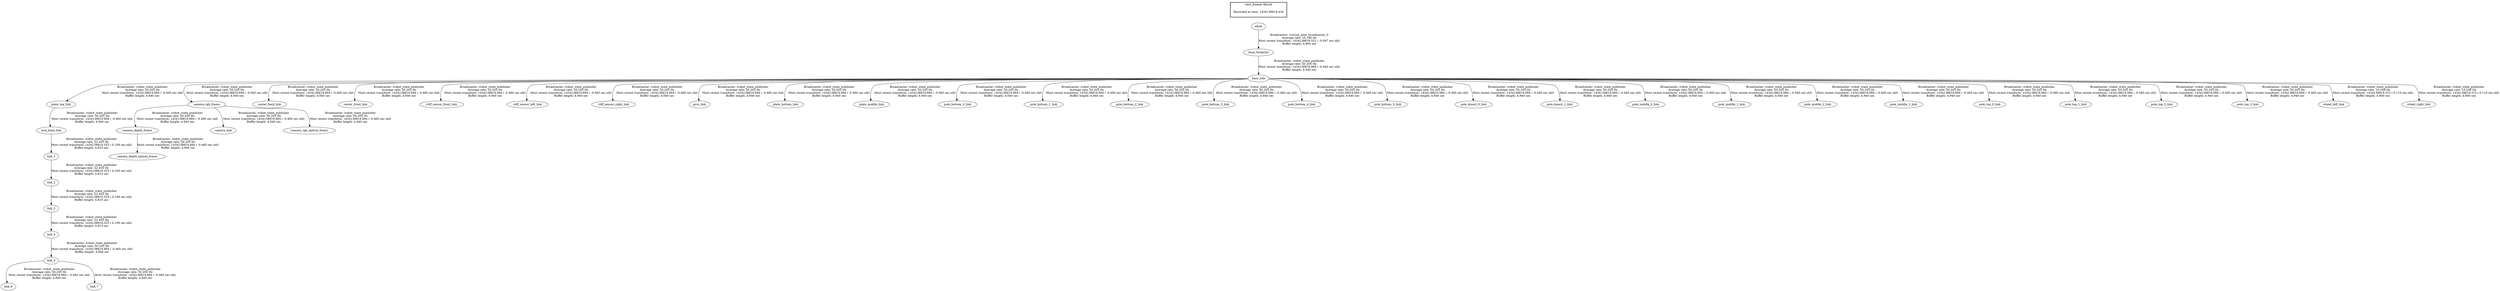 digraph G {
"plate_top_link" -> "arm_base_link"[label="Broadcaster: /robot_state_publisher\nAverage rate: 50.205 Hz\nMost recent transform: 1434138819.894 ( -0.460 sec old)\nBuffer length: 4.940 sec\n"];
"base_link" -> "plate_top_link"[label="Broadcaster: /robot_state_publisher\nAverage rate: 50.205 Hz\nMost recent transform: 1434138819.894 ( -0.460 sec old)\nBuffer length: 4.940 sec\n"];
"base_footprint" -> "base_link"[label="Broadcaster: /robot_state_publisher\nAverage rate: 50.205 Hz\nMost recent transform: 1434138819.894 ( -0.460 sec old)\nBuffer length: 4.940 sec\n"];
"odom" -> "base_footprint"[label="Broadcaster: /virtual_joint_broadcaster_0\nAverage rate: 10.196 Hz\nMost recent transform: 1434138819.531 ( -0.097 sec old)\nBuffer length: 4.904 sec\n"];
"camera_rgb_frame" -> "camera_depth_frame"[label="Broadcaster: /robot_state_publisher\nAverage rate: 50.205 Hz\nMost recent transform: 1434138819.894 ( -0.460 sec old)\nBuffer length: 4.940 sec\n"];
"base_link" -> "camera_rgb_frame"[label="Broadcaster: /robot_state_publisher\nAverage rate: 50.205 Hz\nMost recent transform: 1434138819.894 ( -0.460 sec old)\nBuffer length: 4.940 sec\n"];
"camera_depth_frame" -> "camera_depth_optical_frame"[label="Broadcaster: /robot_state_publisher\nAverage rate: 50.205 Hz\nMost recent transform: 1434138819.894 ( -0.460 sec old)\nBuffer length: 4.940 sec\n"];
"camera_rgb_frame" -> "camera_link"[label="Broadcaster: /robot_state_publisher\nAverage rate: 50.205 Hz\nMost recent transform: 1434138819.894 ( -0.460 sec old)\nBuffer length: 4.940 sec\n"];
"camera_rgb_frame" -> "camera_rgb_optical_frame"[label="Broadcaster: /robot_state_publisher\nAverage rate: 50.205 Hz\nMost recent transform: 1434138819.894 ( -0.460 sec old)\nBuffer length: 4.940 sec\n"];
"base_link" -> "caster_back_link"[label="Broadcaster: /robot_state_publisher\nAverage rate: 50.205 Hz\nMost recent transform: 1434138819.894 ( -0.460 sec old)\nBuffer length: 4.940 sec\n"];
"base_link" -> "caster_front_link"[label="Broadcaster: /robot_state_publisher\nAverage rate: 50.205 Hz\nMost recent transform: 1434138819.894 ( -0.460 sec old)\nBuffer length: 4.940 sec\n"];
"base_link" -> "cliff_sensor_front_link"[label="Broadcaster: /robot_state_publisher\nAverage rate: 50.205 Hz\nMost recent transform: 1434138819.894 ( -0.460 sec old)\nBuffer length: 4.940 sec\n"];
"base_link" -> "cliff_sensor_left_link"[label="Broadcaster: /robot_state_publisher\nAverage rate: 50.205 Hz\nMost recent transform: 1434138819.894 ( -0.460 sec old)\nBuffer length: 4.940 sec\n"];
"base_link" -> "cliff_sensor_right_link"[label="Broadcaster: /robot_state_publisher\nAverage rate: 50.205 Hz\nMost recent transform: 1434138819.894 ( -0.460 sec old)\nBuffer length: 4.940 sec\n"];
"base_link" -> "gyro_link"[label="Broadcaster: /robot_state_publisher\nAverage rate: 50.205 Hz\nMost recent transform: 1434138819.894 ( -0.460 sec old)\nBuffer length: 4.940 sec\n"];
"link_4" -> "link_5"[label="Broadcaster: /robot_state_publisher\nAverage rate: 50.205 Hz\nMost recent transform: 1434138819.894 ( -0.460 sec old)\nBuffer length: 4.940 sec\n"];
"link_3" -> "link_4"[label="Broadcaster: /robot_state_publisher\nAverage rate: 22.455 Hz\nMost recent transform: 1434138819.325 ( 0.109 sec old)\nBuffer length: 4.810 sec\n"];
"link_5" -> "link_6"[label="Broadcaster: /robot_state_publisher\nAverage rate: 50.205 Hz\nMost recent transform: 1434138819.894 ( -0.460 sec old)\nBuffer length: 4.940 sec\n"];
"link_5" -> "link_7"[label="Broadcaster: /robot_state_publisher\nAverage rate: 50.205 Hz\nMost recent transform: 1434138819.894 ( -0.460 sec old)\nBuffer length: 4.940 sec\n"];
"base_link" -> "plate_bottom_link"[label="Broadcaster: /robot_state_publisher\nAverage rate: 50.205 Hz\nMost recent transform: 1434138819.894 ( -0.460 sec old)\nBuffer length: 4.940 sec\n"];
"base_link" -> "plate_middle_link"[label="Broadcaster: /robot_state_publisher\nAverage rate: 50.205 Hz\nMost recent transform: 1434138819.894 ( -0.460 sec old)\nBuffer length: 4.940 sec\n"];
"base_link" -> "pole_bottom_0_link"[label="Broadcaster: /robot_state_publisher\nAverage rate: 50.205 Hz\nMost recent transform: 1434138819.894 ( -0.460 sec old)\nBuffer length: 4.940 sec\n"];
"base_link" -> "pole_bottom_1_link"[label="Broadcaster: /robot_state_publisher\nAverage rate: 50.205 Hz\nMost recent transform: 1434138819.894 ( -0.460 sec old)\nBuffer length: 4.940 sec\n"];
"base_link" -> "pole_bottom_2_link"[label="Broadcaster: /robot_state_publisher\nAverage rate: 50.205 Hz\nMost recent transform: 1434138819.894 ( -0.460 sec old)\nBuffer length: 4.940 sec\n"];
"base_link" -> "pole_bottom_3_link"[label="Broadcaster: /robot_state_publisher\nAverage rate: 50.205 Hz\nMost recent transform: 1434138819.894 ( -0.460 sec old)\nBuffer length: 4.940 sec\n"];
"base_link" -> "pole_bottom_4_link"[label="Broadcaster: /robot_state_publisher\nAverage rate: 50.205 Hz\nMost recent transform: 1434138819.894 ( -0.460 sec old)\nBuffer length: 4.940 sec\n"];
"base_link" -> "pole_bottom_5_link"[label="Broadcaster: /robot_state_publisher\nAverage rate: 50.205 Hz\nMost recent transform: 1434138819.894 ( -0.460 sec old)\nBuffer length: 4.940 sec\n"];
"base_link" -> "pole_kinect_0_link"[label="Broadcaster: /robot_state_publisher\nAverage rate: 50.205 Hz\nMost recent transform: 1434138819.894 ( -0.460 sec old)\nBuffer length: 4.940 sec\n"];
"base_link" -> "pole_kinect_1_link"[label="Broadcaster: /robot_state_publisher\nAverage rate: 50.205 Hz\nMost recent transform: 1434138819.894 ( -0.460 sec old)\nBuffer length: 4.940 sec\n"];
"base_link" -> "pole_middle_0_link"[label="Broadcaster: /robot_state_publisher\nAverage rate: 50.205 Hz\nMost recent transform: 1434138819.894 ( -0.460 sec old)\nBuffer length: 4.940 sec\n"];
"base_link" -> "pole_middle_1_link"[label="Broadcaster: /robot_state_publisher\nAverage rate: 50.205 Hz\nMost recent transform: 1434138819.894 ( -0.460 sec old)\nBuffer length: 4.940 sec\n"];
"base_link" -> "pole_middle_2_link"[label="Broadcaster: /robot_state_publisher\nAverage rate: 50.205 Hz\nMost recent transform: 1434138819.894 ( -0.460 sec old)\nBuffer length: 4.940 sec\n"];
"base_link" -> "pole_middle_3_link"[label="Broadcaster: /robot_state_publisher\nAverage rate: 50.205 Hz\nMost recent transform: 1434138819.894 ( -0.460 sec old)\nBuffer length: 4.940 sec\n"];
"base_link" -> "pole_top_0_link"[label="Broadcaster: /robot_state_publisher\nAverage rate: 50.205 Hz\nMost recent transform: 1434138819.894 ( -0.460 sec old)\nBuffer length: 4.940 sec\n"];
"base_link" -> "pole_top_1_link"[label="Broadcaster: /robot_state_publisher\nAverage rate: 50.205 Hz\nMost recent transform: 1434138819.894 ( -0.460 sec old)\nBuffer length: 4.940 sec\n"];
"base_link" -> "pole_top_2_link"[label="Broadcaster: /robot_state_publisher\nAverage rate: 50.205 Hz\nMost recent transform: 1434138819.894 ( -0.460 sec old)\nBuffer length: 4.940 sec\n"];
"base_link" -> "pole_top_3_link"[label="Broadcaster: /robot_state_publisher\nAverage rate: 50.205 Hz\nMost recent transform: 1434138819.894 ( -0.460 sec old)\nBuffer length: 4.940 sec\n"];
"arm_base_link" -> "link_1"[label="Broadcaster: /robot_state_publisher\nAverage rate: 22.455 Hz\nMost recent transform: 1434138819.325 ( 0.109 sec old)\nBuffer length: 4.810 sec\n"];
"link_1" -> "link_2"[label="Broadcaster: /robot_state_publisher\nAverage rate: 22.455 Hz\nMost recent transform: 1434138819.325 ( 0.109 sec old)\nBuffer length: 4.810 sec\n"];
"link_2" -> "link_3"[label="Broadcaster: /robot_state_publisher\nAverage rate: 22.455 Hz\nMost recent transform: 1434138819.325 ( 0.109 sec old)\nBuffer length: 4.810 sec\n"];
"base_link" -> "wheel_left_link"[label="Broadcaster: /robot_state_publisher\nAverage rate: 10.208 Hz\nMost recent transform: 1434138819.315 ( 0.119 sec old)\nBuffer length: 4.800 sec\n"];
"base_link" -> "wheel_right_link"[label="Broadcaster: /robot_state_publisher\nAverage rate: 10.208 Hz\nMost recent transform: 1434138819.315 ( 0.119 sec old)\nBuffer length: 4.800 sec\n"];
edge [style=invis];
 subgraph cluster_legend { style=bold; color=black; label ="view_frames Result";
"Recorded at time: 1434138819.434"[ shape=plaintext ] ;
 }->"odom";
}